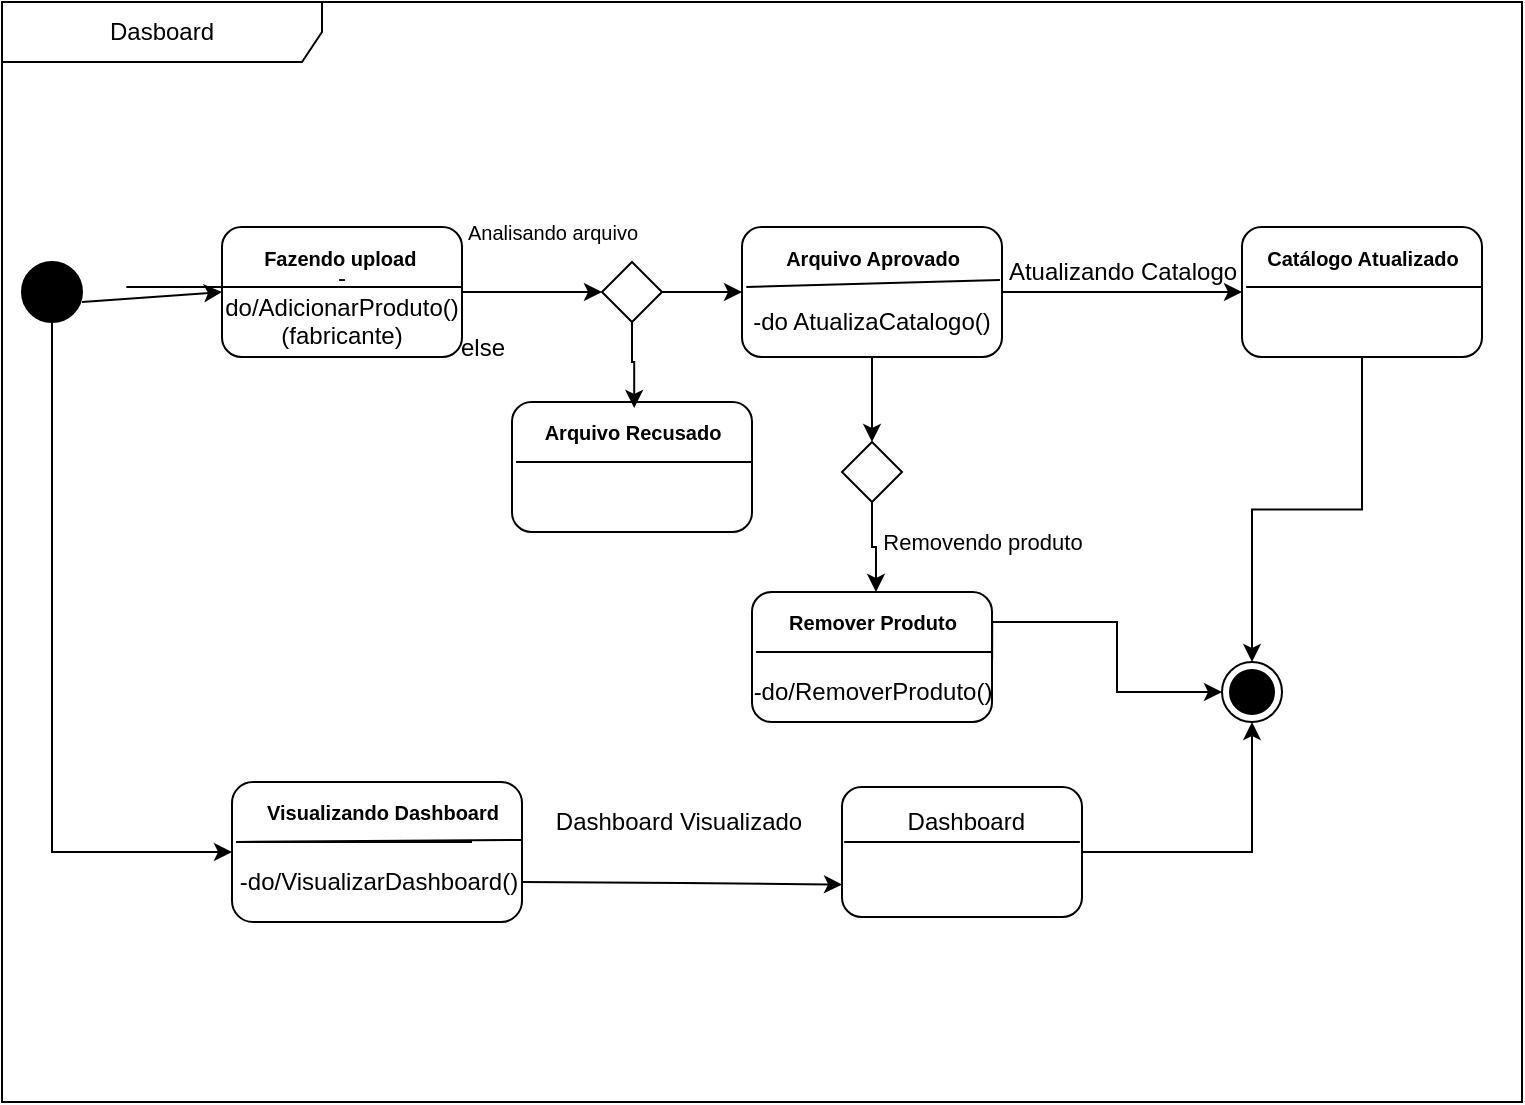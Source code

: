 <mxfile version="21.6.8" type="device">
  <diagram name="Página-1" id="_u71PqDBtvg84TMBIb-c">
    <mxGraphModel dx="860" dy="1404" grid="1" gridSize="10" guides="1" tooltips="1" connect="1" arrows="1" fold="1" page="1" pageScale="1" pageWidth="827" pageHeight="1169" math="0" shadow="0">
      <root>
        <mxCell id="0" />
        <mxCell id="1" parent="0" />
        <mxCell id="z-_8SDCN1toKo0MUTanX-1" value="Dasboard" style="shape=umlFrame;whiteSpace=wrap;html=1;pointerEvents=0;recursiveResize=0;container=1;collapsible=0;width=160;" parent="1" vertex="1">
          <mxGeometry x="70" y="40" width="760" height="550" as="geometry" />
        </mxCell>
        <mxCell id="gX030gkmTl4GX67YIn8n-5" style="edgeStyle=orthogonalEdgeStyle;rounded=0;orthogonalLoop=1;jettySize=auto;html=1;exitX=0.5;exitY=1;exitDx=0;exitDy=0;entryX=0;entryY=0.5;entryDx=0;entryDy=0;" edge="1" parent="z-_8SDCN1toKo0MUTanX-1" source="z-_8SDCN1toKo0MUTanX-2" target="gX030gkmTl4GX67YIn8n-1">
          <mxGeometry relative="1" as="geometry" />
        </mxCell>
        <mxCell id="z-_8SDCN1toKo0MUTanX-2" value="" style="ellipse;fillColor=strokeColor;html=1;" parent="z-_8SDCN1toKo0MUTanX-1" vertex="1">
          <mxGeometry x="10" y="130" width="30" height="30" as="geometry" />
        </mxCell>
        <mxCell id="z-_8SDCN1toKo0MUTanX-3" value="" style="ellipse;html=1;shape=endState;fillColor=strokeColor;" parent="z-_8SDCN1toKo0MUTanX-1" vertex="1">
          <mxGeometry x="610" y="330" width="30" height="30" as="geometry" />
        </mxCell>
        <mxCell id="HORB503OH3bndcR4PipN-5" style="edgeStyle=orthogonalEdgeStyle;rounded=0;orthogonalLoop=1;jettySize=auto;html=1;exitX=1;exitY=0.5;exitDx=0;exitDy=0;entryX=0;entryY=0.5;entryDx=0;entryDy=0;" parent="z-_8SDCN1toKo0MUTanX-1" source="z-_8SDCN1toKo0MUTanX-4" target="z-_8SDCN1toKo0MUTanX-8" edge="1">
          <mxGeometry relative="1" as="geometry" />
        </mxCell>
        <mxCell id="z-_8SDCN1toKo0MUTanX-4" value="&lt;br&gt;-do/AdicionarProduto() (fabricante)" style="rounded=1;whiteSpace=wrap;html=1;" parent="z-_8SDCN1toKo0MUTanX-1" vertex="1">
          <mxGeometry x="110" y="112.5" width="120" height="65" as="geometry" />
        </mxCell>
        <mxCell id="z-_8SDCN1toKo0MUTanX-5" value="" style="endArrow=none;html=1;rounded=0;entryX=0.992;entryY=0.329;entryDx=0;entryDy=0;entryPerimeter=0;exitX=0.01;exitY=0.329;exitDx=0;exitDy=0;exitPerimeter=0;" parent="z-_8SDCN1toKo0MUTanX-1" edge="1">
          <mxGeometry width="50" height="50" relative="1" as="geometry">
            <mxPoint x="112.16" y="142.495" as="sourcePoint" />
            <mxPoint x="230" y="142.495" as="targetPoint" />
          </mxGeometry>
        </mxCell>
        <mxCell id="z-_8SDCN1toKo0MUTanX-6" value="&lt;span style=&quot;font-size: 10px;&quot;&gt;&lt;b&gt;Fazendo upload&amp;nbsp;&lt;br&gt;&lt;/b&gt;&lt;/span&gt;" style="text;html=1;align=center;verticalAlign=middle;resizable=0;points=[];autosize=1;strokeColor=none;fillColor=none;" parent="z-_8SDCN1toKo0MUTanX-1" vertex="1">
          <mxGeometry x="120" y="112.5" width="100" height="30" as="geometry" />
        </mxCell>
        <mxCell id="HORB503OH3bndcR4PipN-3" value="" style="endArrow=classic;html=1;rounded=0;entryX=0;entryY=0.5;entryDx=0;entryDy=0;" parent="z-_8SDCN1toKo0MUTanX-1" target="z-_8SDCN1toKo0MUTanX-4" edge="1">
          <mxGeometry width="50" height="50" relative="1" as="geometry">
            <mxPoint x="40" y="150" as="sourcePoint" />
            <mxPoint x="90" y="100" as="targetPoint" />
          </mxGeometry>
        </mxCell>
        <mxCell id="HORB503OH3bndcR4PipN-12" style="edgeStyle=orthogonalEdgeStyle;rounded=0;orthogonalLoop=1;jettySize=auto;html=1;exitX=1;exitY=0.5;exitDx=0;exitDy=0;entryX=0;entryY=0.5;entryDx=0;entryDy=0;" parent="z-_8SDCN1toKo0MUTanX-1" source="z-_8SDCN1toKo0MUTanX-8" target="HORB503OH3bndcR4PipN-8" edge="1">
          <mxGeometry relative="1" as="geometry" />
        </mxCell>
        <mxCell id="z-_8SDCN1toKo0MUTanX-8" value="" style="rhombus;" parent="z-_8SDCN1toKo0MUTanX-1" vertex="1">
          <mxGeometry x="300" y="130" width="30" height="30" as="geometry" />
        </mxCell>
        <mxCell id="z-_8SDCN1toKo0MUTanX-9" value="" style="rounded=1;whiteSpace=wrap;html=1;" parent="z-_8SDCN1toKo0MUTanX-1" vertex="1">
          <mxGeometry x="255" y="200" width="120" height="65" as="geometry" />
        </mxCell>
        <mxCell id="z-_8SDCN1toKo0MUTanX-10" value="" style="endArrow=none;html=1;rounded=0;entryX=0.992;entryY=0.329;entryDx=0;entryDy=0;entryPerimeter=0;exitX=0.01;exitY=0.329;exitDx=0;exitDy=0;exitPerimeter=0;" parent="z-_8SDCN1toKo0MUTanX-1" edge="1">
          <mxGeometry width="50" height="50" relative="1" as="geometry">
            <mxPoint x="257.16" y="229.995" as="sourcePoint" />
            <mxPoint x="375" y="229.995" as="targetPoint" />
          </mxGeometry>
        </mxCell>
        <mxCell id="z-_8SDCN1toKo0MUTanX-11" value="&lt;span style=&quot;font-size: 10px;&quot;&gt;&lt;b&gt;Arquivo Recusado&lt;br&gt;&lt;/b&gt;&lt;/span&gt;" style="text;html=1;align=center;verticalAlign=middle;resizable=0;points=[];autosize=1;strokeColor=none;fillColor=none;" parent="z-_8SDCN1toKo0MUTanX-1" vertex="1">
          <mxGeometry x="260" y="200" width="110" height="30" as="geometry" />
        </mxCell>
        <mxCell id="z-_8SDCN1toKo0MUTanX-12" value="" style="endArrow=none;html=1;rounded=0;entryX=0.992;entryY=0.329;entryDx=0;entryDy=0;entryPerimeter=0;exitX=0.01;exitY=0.329;exitDx=0;exitDy=0;exitPerimeter=0;" parent="z-_8SDCN1toKo0MUTanX-1" edge="1">
          <mxGeometry width="50" height="50" relative="1" as="geometry">
            <mxPoint x="257.16" y="229.995" as="sourcePoint" />
            <mxPoint x="375" y="229.995" as="targetPoint" />
          </mxGeometry>
        </mxCell>
        <mxCell id="HORB503OH3bndcR4PipN-7" style="edgeStyle=orthogonalEdgeStyle;rounded=0;orthogonalLoop=1;jettySize=auto;html=1;exitX=0.5;exitY=1;exitDx=0;exitDy=0;entryX=0.51;entryY=0.1;entryDx=0;entryDy=0;entryPerimeter=0;" parent="z-_8SDCN1toKo0MUTanX-1" source="z-_8SDCN1toKo0MUTanX-8" target="z-_8SDCN1toKo0MUTanX-11" edge="1">
          <mxGeometry relative="1" as="geometry" />
        </mxCell>
        <mxCell id="HORB503OH3bndcR4PipN-17" style="edgeStyle=orthogonalEdgeStyle;rounded=0;orthogonalLoop=1;jettySize=auto;html=1;entryX=0;entryY=0.5;entryDx=0;entryDy=0;exitX=1;exitY=0.5;exitDx=0;exitDy=0;exitPerimeter=0;" parent="z-_8SDCN1toKo0MUTanX-1" source="HORB503OH3bndcR4PipN-8" target="HORB503OH3bndcR4PipN-13" edge="1">
          <mxGeometry relative="1" as="geometry">
            <mxPoint x="510" y="145" as="sourcePoint" />
          </mxGeometry>
        </mxCell>
        <mxCell id="HORB503OH3bndcR4PipN-21" style="edgeStyle=orthogonalEdgeStyle;rounded=0;orthogonalLoop=1;jettySize=auto;html=1;exitX=0.5;exitY=1;exitDx=0;exitDy=0;entryX=0.5;entryY=0;entryDx=0;entryDy=0;" parent="z-_8SDCN1toKo0MUTanX-1" source="HORB503OH3bndcR4PipN-8" target="HORB503OH3bndcR4PipN-20" edge="1">
          <mxGeometry relative="1" as="geometry" />
        </mxCell>
        <mxCell id="HORB503OH3bndcR4PipN-8" value="&lt;br&gt;&lt;br&gt;-do AtualizaCatalogo()" style="rounded=1;whiteSpace=wrap;html=1;" parent="z-_8SDCN1toKo0MUTanX-1" vertex="1">
          <mxGeometry x="370" y="112.5" width="130" height="65" as="geometry" />
        </mxCell>
        <mxCell id="HORB503OH3bndcR4PipN-9" value="" style="endArrow=none;html=1;rounded=0;entryX=0.992;entryY=0.408;entryDx=0;entryDy=0;exitX=0.01;exitY=0.329;exitDx=0;exitDy=0;exitPerimeter=0;entryPerimeter=0;" parent="z-_8SDCN1toKo0MUTanX-1" target="HORB503OH3bndcR4PipN-8" edge="1">
          <mxGeometry width="50" height="50" relative="1" as="geometry">
            <mxPoint x="372.16" y="142.495" as="sourcePoint" />
            <mxPoint x="490" y="142.495" as="targetPoint" />
          </mxGeometry>
        </mxCell>
        <mxCell id="HORB503OH3bndcR4PipN-10" value="&lt;span style=&quot;font-size: 10px;&quot;&gt;&lt;b&gt;Arquivo Aprovado&lt;br&gt;&lt;/b&gt;&lt;/span&gt;" style="text;html=1;align=center;verticalAlign=middle;resizable=0;points=[];autosize=1;strokeColor=none;fillColor=none;" parent="z-_8SDCN1toKo0MUTanX-1" vertex="1">
          <mxGeometry x="380" y="112.5" width="110" height="30" as="geometry" />
        </mxCell>
        <mxCell id="HORB503OH3bndcR4PipN-19" style="edgeStyle=orthogonalEdgeStyle;rounded=0;orthogonalLoop=1;jettySize=auto;html=1;exitX=0.5;exitY=1;exitDx=0;exitDy=0;entryX=0.5;entryY=0;entryDx=0;entryDy=0;" parent="z-_8SDCN1toKo0MUTanX-1" source="HORB503OH3bndcR4PipN-13" target="z-_8SDCN1toKo0MUTanX-3" edge="1">
          <mxGeometry relative="1" as="geometry" />
        </mxCell>
        <mxCell id="HORB503OH3bndcR4PipN-13" value="" style="rounded=1;whiteSpace=wrap;html=1;" parent="z-_8SDCN1toKo0MUTanX-1" vertex="1">
          <mxGeometry x="620" y="112.5" width="120" height="65" as="geometry" />
        </mxCell>
        <mxCell id="HORB503OH3bndcR4PipN-14" value="" style="endArrow=none;html=1;rounded=0;entryX=0.992;entryY=0.329;entryDx=0;entryDy=0;entryPerimeter=0;exitX=0.01;exitY=0.329;exitDx=0;exitDy=0;exitPerimeter=0;" parent="z-_8SDCN1toKo0MUTanX-1" edge="1">
          <mxGeometry width="50" height="50" relative="1" as="geometry">
            <mxPoint x="622.16" y="142.495" as="sourcePoint" />
            <mxPoint x="740" y="142.495" as="targetPoint" />
          </mxGeometry>
        </mxCell>
        <mxCell id="HORB503OH3bndcR4PipN-15" value="&lt;span style=&quot;font-size: 10px;&quot;&gt;&lt;b&gt;Catálogo Atualizado&lt;br&gt;&lt;/b&gt;&lt;/span&gt;" style="text;html=1;align=center;verticalAlign=middle;resizable=0;points=[];autosize=1;strokeColor=none;fillColor=none;" parent="z-_8SDCN1toKo0MUTanX-1" vertex="1">
          <mxGeometry x="620" y="112.5" width="120" height="30" as="geometry" />
        </mxCell>
        <mxCell id="HORB503OH3bndcR4PipN-16" value="" style="endArrow=none;html=1;rounded=0;entryX=0.992;entryY=0.329;entryDx=0;entryDy=0;entryPerimeter=0;exitX=0.01;exitY=0.329;exitDx=0;exitDy=0;exitPerimeter=0;" parent="z-_8SDCN1toKo0MUTanX-1" edge="1">
          <mxGeometry width="50" height="50" relative="1" as="geometry">
            <mxPoint x="622.16" y="142.495" as="sourcePoint" />
            <mxPoint x="740" y="142.495" as="targetPoint" />
          </mxGeometry>
        </mxCell>
        <mxCell id="z-_8SDCN1toKo0MUTanX-14" value="&lt;font style=&quot;font-size: 10px;&quot;&gt;Analisando arquivo&lt;/font&gt;" style="text;html=1;align=center;verticalAlign=middle;resizable=0;points=[];autosize=1;strokeColor=none;fillColor=none;" parent="z-_8SDCN1toKo0MUTanX-1" vertex="1">
          <mxGeometry x="220" y="100" width="110" height="30" as="geometry" />
        </mxCell>
        <mxCell id="z-_8SDCN1toKo0MUTanX-19" value="" style="rounded=1;whiteSpace=wrap;html=1;" parent="z-_8SDCN1toKo0MUTanX-1" vertex="1">
          <mxGeometry x="375" y="295" width="120" height="65" as="geometry" />
        </mxCell>
        <mxCell id="z-_8SDCN1toKo0MUTanX-20" value="" style="endArrow=none;html=1;rounded=0;entryX=0.992;entryY=0.329;entryDx=0;entryDy=0;entryPerimeter=0;exitX=0.01;exitY=0.329;exitDx=0;exitDy=0;exitPerimeter=0;" parent="z-_8SDCN1toKo0MUTanX-1" edge="1">
          <mxGeometry width="50" height="50" relative="1" as="geometry">
            <mxPoint x="377.16" y="324.995" as="sourcePoint" />
            <mxPoint x="495" y="324.995" as="targetPoint" />
          </mxGeometry>
        </mxCell>
        <mxCell id="z-_8SDCN1toKo0MUTanX-21" value="&lt;span style=&quot;font-size: 10px;&quot;&gt;&lt;b&gt;Remover Produto&lt;br&gt;&lt;/b&gt;&lt;/span&gt;" style="text;html=1;align=center;verticalAlign=middle;resizable=0;points=[];autosize=1;strokeColor=none;fillColor=none;" parent="z-_8SDCN1toKo0MUTanX-1" vertex="1">
          <mxGeometry x="380" y="295" width="110" height="30" as="geometry" />
        </mxCell>
        <mxCell id="z-_8SDCN1toKo0MUTanX-22" value="" style="endArrow=none;html=1;rounded=0;entryX=0.992;entryY=0.329;entryDx=0;entryDy=0;entryPerimeter=0;exitX=0.01;exitY=0.329;exitDx=0;exitDy=0;exitPerimeter=0;" parent="z-_8SDCN1toKo0MUTanX-1" edge="1">
          <mxGeometry width="50" height="50" relative="1" as="geometry">
            <mxPoint x="377.16" y="324.995" as="sourcePoint" />
            <mxPoint x="495" y="324.995" as="targetPoint" />
          </mxGeometry>
        </mxCell>
        <mxCell id="z-_8SDCN1toKo0MUTanX-24" value="-do/RemoverProduto()" style="text;html=1;align=center;verticalAlign=middle;resizable=0;points=[];autosize=1;strokeColor=none;fillColor=none;" parent="z-_8SDCN1toKo0MUTanX-1" vertex="1">
          <mxGeometry x="365" y="330" width="140" height="30" as="geometry" />
        </mxCell>
        <mxCell id="HORB503OH3bndcR4PipN-20" value="" style="rhombus;" parent="z-_8SDCN1toKo0MUTanX-1" vertex="1">
          <mxGeometry x="420" y="220" width="30" height="30" as="geometry" />
        </mxCell>
        <mxCell id="z-_8SDCN1toKo0MUTanX-25" value="Removendo produto" style="edgeStyle=orthogonalEdgeStyle;rounded=0;orthogonalLoop=1;jettySize=auto;html=1;exitX=0.5;exitY=1;exitDx=0;exitDy=0;entryX=0.518;entryY=0;entryDx=0;entryDy=0;entryPerimeter=0;" parent="z-_8SDCN1toKo0MUTanX-1" source="HORB503OH3bndcR4PipN-20" target="z-_8SDCN1toKo0MUTanX-21" edge="1">
          <mxGeometry x="0.043" y="53" relative="1" as="geometry">
            <mxPoint y="-3" as="offset" />
          </mxGeometry>
        </mxCell>
        <mxCell id="HORB503OH3bndcR4PipN-22" value="" style="edgeStyle=orthogonalEdgeStyle;rounded=0;orthogonalLoop=1;jettySize=auto;html=1;exitX=0.929;exitY=-0.033;exitDx=0;exitDy=0;entryX=0;entryY=0.5;entryDx=0;entryDy=0;exitPerimeter=0;" parent="z-_8SDCN1toKo0MUTanX-1" source="z-_8SDCN1toKo0MUTanX-24" target="z-_8SDCN1toKo0MUTanX-3" edge="1">
          <mxGeometry x="0.043" y="53" relative="1" as="geometry">
            <mxPoint x="505" y="325" as="sourcePoint" />
            <mxPoint x="507" y="370" as="targetPoint" />
            <mxPoint y="-3" as="offset" />
          </mxGeometry>
        </mxCell>
        <mxCell id="gX030gkmTl4GX67YIn8n-1" value="" style="rounded=1;whiteSpace=wrap;html=1;" vertex="1" parent="z-_8SDCN1toKo0MUTanX-1">
          <mxGeometry x="115" y="390" width="145" height="70" as="geometry" />
        </mxCell>
        <mxCell id="gX030gkmTl4GX67YIn8n-2" value="" style="endArrow=none;html=1;rounded=0;entryX=0.992;entryY=0.329;entryDx=0;entryDy=0;entryPerimeter=0;exitX=0.01;exitY=0.329;exitDx=0;exitDy=0;exitPerimeter=0;" edge="1" parent="z-_8SDCN1toKo0MUTanX-1">
          <mxGeometry width="50" height="50" relative="1" as="geometry">
            <mxPoint x="117.16" y="419.995" as="sourcePoint" />
            <mxPoint x="235" y="419.995" as="targetPoint" />
          </mxGeometry>
        </mxCell>
        <mxCell id="gX030gkmTl4GX67YIn8n-3" value="&lt;span style=&quot;font-size: 10px;&quot;&gt;&lt;b&gt;Visualizando Dashboard&lt;br&gt;&lt;/b&gt;&lt;/span&gt;" style="text;html=1;align=center;verticalAlign=middle;resizable=0;points=[];autosize=1;strokeColor=none;fillColor=none;" vertex="1" parent="z-_8SDCN1toKo0MUTanX-1">
          <mxGeometry x="120" y="390" width="140" height="30" as="geometry" />
        </mxCell>
        <mxCell id="gX030gkmTl4GX67YIn8n-4" value="" style="endArrow=none;html=1;rounded=0;entryX=1;entryY=0.414;entryDx=0;entryDy=0;entryPerimeter=0;exitX=0.01;exitY=0.329;exitDx=0;exitDy=0;exitPerimeter=0;" edge="1" parent="z-_8SDCN1toKo0MUTanX-1" target="gX030gkmTl4GX67YIn8n-1">
          <mxGeometry width="50" height="50" relative="1" as="geometry">
            <mxPoint x="117.16" y="419.995" as="sourcePoint" />
            <mxPoint x="235" y="419.995" as="targetPoint" />
          </mxGeometry>
        </mxCell>
        <mxCell id="gX030gkmTl4GX67YIn8n-16" style="edgeStyle=orthogonalEdgeStyle;rounded=0;orthogonalLoop=1;jettySize=auto;html=1;entryX=0.5;entryY=1;entryDx=0;entryDy=0;" edge="1" parent="z-_8SDCN1toKo0MUTanX-1" source="gX030gkmTl4GX67YIn8n-6" target="z-_8SDCN1toKo0MUTanX-3">
          <mxGeometry relative="1" as="geometry" />
        </mxCell>
        <mxCell id="gX030gkmTl4GX67YIn8n-6" value="" style="rounded=1;whiteSpace=wrap;html=1;" vertex="1" parent="z-_8SDCN1toKo0MUTanX-1">
          <mxGeometry x="420" y="392.5" width="120" height="65" as="geometry" />
        </mxCell>
        <mxCell id="gX030gkmTl4GX67YIn8n-8" value="" style="endArrow=none;html=1;rounded=0;entryX=0.992;entryY=0.329;entryDx=0;entryDy=0;entryPerimeter=0;exitX=0.01;exitY=0.329;exitDx=0;exitDy=0;exitPerimeter=0;" edge="1" parent="z-_8SDCN1toKo0MUTanX-1">
          <mxGeometry width="50" height="50" relative="1" as="geometry">
            <mxPoint x="421.08" y="420.005" as="sourcePoint" />
            <mxPoint x="538.92" y="420.005" as="targetPoint" />
          </mxGeometry>
        </mxCell>
        <mxCell id="gX030gkmTl4GX67YIn8n-10" style="edgeStyle=orthogonalEdgeStyle;rounded=0;orthogonalLoop=1;jettySize=auto;html=1;entryX=0;entryY=0.75;entryDx=0;entryDy=0;" edge="1" parent="z-_8SDCN1toKo0MUTanX-1" target="gX030gkmTl4GX67YIn8n-6">
          <mxGeometry relative="1" as="geometry">
            <mxPoint x="260" y="440" as="sourcePoint" />
          </mxGeometry>
        </mxCell>
        <mxCell id="gX030gkmTl4GX67YIn8n-9" value="-do/VisualizarDashboard()" style="text;html=1;align=center;verticalAlign=middle;resizable=0;points=[];autosize=1;strokeColor=none;fillColor=none;" vertex="1" parent="z-_8SDCN1toKo0MUTanX-1">
          <mxGeometry x="107.5" y="425" width="160" height="30" as="geometry" />
        </mxCell>
        <mxCell id="gX030gkmTl4GX67YIn8n-11" value="Dashboard Visualizado" style="text;html=1;align=center;verticalAlign=middle;resizable=0;points=[];autosize=1;strokeColor=none;fillColor=none;" vertex="1" parent="z-_8SDCN1toKo0MUTanX-1">
          <mxGeometry x="262.5" y="395" width="150" height="30" as="geometry" />
        </mxCell>
        <mxCell id="gX030gkmTl4GX67YIn8n-14" value="Atualizando Catalogo" style="text;html=1;align=center;verticalAlign=middle;resizable=0;points=[];autosize=1;strokeColor=none;fillColor=none;" vertex="1" parent="z-_8SDCN1toKo0MUTanX-1">
          <mxGeometry x="490" y="120" width="140" height="30" as="geometry" />
        </mxCell>
        <mxCell id="gX030gkmTl4GX67YIn8n-13" value="&lt;font style=&quot;font-size: 12px;&quot;&gt;&amp;nbsp; Dashboard&amp;nbsp;&lt;/font&gt;" style="text;html=1;align=center;verticalAlign=middle;resizable=0;points=[];autosize=1;strokeColor=none;fillColor=none;" vertex="1" parent="z-_8SDCN1toKo0MUTanX-1">
          <mxGeometry x="435" y="395" width="90" height="30" as="geometry" />
        </mxCell>
        <mxCell id="HORB503OH3bndcR4PipN-2" value="" style="endArrow=none;html=1;rounded=0;entryX=0.992;entryY=0.329;entryDx=0;entryDy=0;entryPerimeter=0;exitX=0.01;exitY=0.329;exitDx=0;exitDy=0;exitPerimeter=0;" parent="1" edge="1">
          <mxGeometry width="50" height="50" relative="1" as="geometry">
            <mxPoint x="132.16" y="182.495" as="sourcePoint" />
            <mxPoint x="250" y="182.495" as="targetPoint" />
          </mxGeometry>
        </mxCell>
        <mxCell id="z-_8SDCN1toKo0MUTanX-13" value="else" style="text;html=1;align=center;verticalAlign=middle;resizable=0;points=[];autosize=1;strokeColor=none;fillColor=none;" parent="1" vertex="1">
          <mxGeometry x="285" y="198" width="50" height="30" as="geometry" />
        </mxCell>
      </root>
    </mxGraphModel>
  </diagram>
</mxfile>
